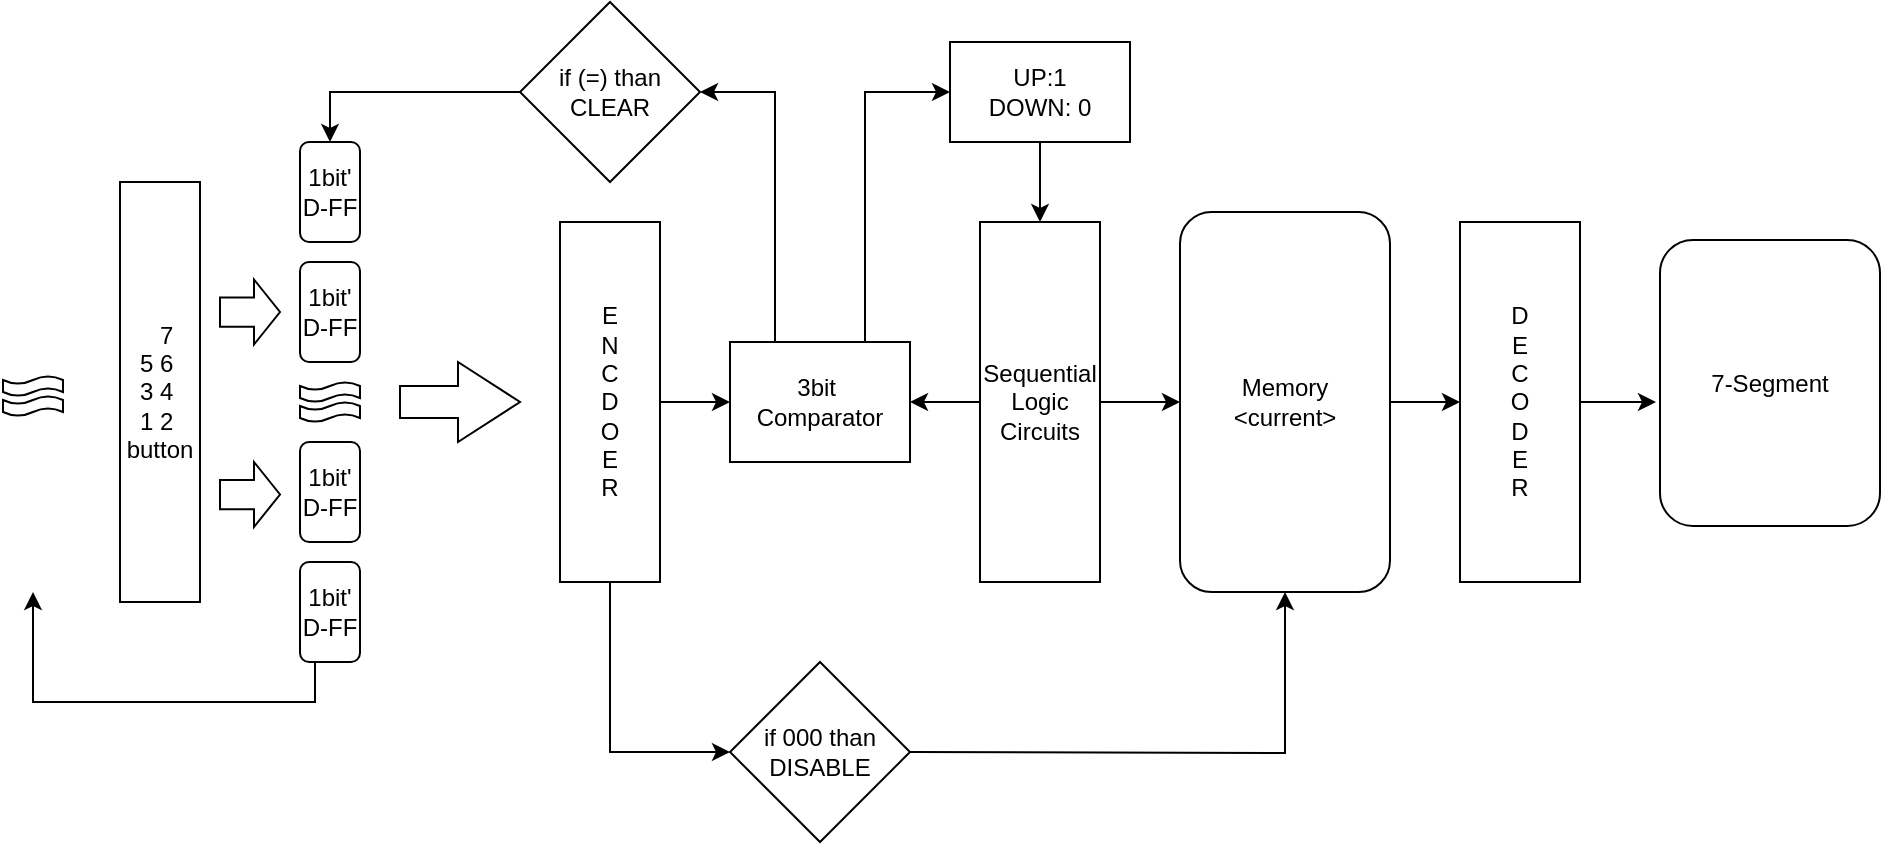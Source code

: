 <mxfile version="14.7.6" type="github">
  <diagram id="SuwwIZp0iLZIKjvh0JOB" name="Page-1">
    <mxGraphModel dx="1372" dy="794" grid="1" gridSize="10" guides="1" tooltips="1" connect="1" arrows="1" fold="1" page="1" pageScale="1" pageWidth="827" pageHeight="1169" math="0" shadow="0">
      <root>
        <mxCell id="0" />
        <mxCell id="1" parent="0" />
        <mxCell id="rc-veW3gdyn9Ay4r5dE2-104" style="edgeStyle=orthogonalEdgeStyle;rounded=0;orthogonalLoop=1;jettySize=auto;html=1;exitX=1;exitY=0.5;exitDx=0;exitDy=0;entryX=0;entryY=0.5;entryDx=0;entryDy=0;" edge="1" parent="1" source="rc-veW3gdyn9Ay4r5dE2-3" target="rc-veW3gdyn9Ay4r5dE2-39">
          <mxGeometry relative="1" as="geometry" />
        </mxCell>
        <mxCell id="rc-veW3gdyn9Ay4r5dE2-124" style="edgeStyle=orthogonalEdgeStyle;rounded=0;orthogonalLoop=1;jettySize=auto;html=1;exitX=0;exitY=0.5;exitDx=0;exitDy=0;entryX=1;entryY=0.5;entryDx=0;entryDy=0;" edge="1" parent="1" source="rc-veW3gdyn9Ay4r5dE2-3" target="rc-veW3gdyn9Ay4r5dE2-6">
          <mxGeometry relative="1" as="geometry" />
        </mxCell>
        <mxCell id="rc-veW3gdyn9Ay4r5dE2-3" value="Sequential&lt;br&gt;Logic Circuits" style="rounded=1;whiteSpace=wrap;html=1;arcSize=0;" vertex="1" parent="1">
          <mxGeometry x="610" y="270" width="60" height="180" as="geometry" />
        </mxCell>
        <mxCell id="rc-veW3gdyn9Ay4r5dE2-100" style="edgeStyle=orthogonalEdgeStyle;rounded=0;orthogonalLoop=1;jettySize=auto;html=1;exitX=0.75;exitY=0;exitDx=0;exitDy=0;entryX=0;entryY=0.5;entryDx=0;entryDy=0;" edge="1" parent="1" source="rc-veW3gdyn9Ay4r5dE2-6" target="rc-veW3gdyn9Ay4r5dE2-21">
          <mxGeometry relative="1" as="geometry" />
        </mxCell>
        <mxCell id="rc-veW3gdyn9Ay4r5dE2-127" style="edgeStyle=orthogonalEdgeStyle;rounded=0;orthogonalLoop=1;jettySize=auto;html=1;exitX=0.25;exitY=0;exitDx=0;exitDy=0;entryX=1;entryY=0.5;entryDx=0;entryDy=0;" edge="1" parent="1" source="rc-veW3gdyn9Ay4r5dE2-6" target="rc-veW3gdyn9Ay4r5dE2-112">
          <mxGeometry relative="1" as="geometry" />
        </mxCell>
        <mxCell id="rc-veW3gdyn9Ay4r5dE2-6" value="3bit&amp;nbsp; Comparator" style="rounded=1;whiteSpace=wrap;html=1;arcSize=0;" vertex="1" parent="1">
          <mxGeometry x="485" y="330" width="90" height="60" as="geometry" />
        </mxCell>
        <mxCell id="rc-veW3gdyn9Ay4r5dE2-10" value="&amp;nbsp; 7&lt;br&gt;5 6&amp;nbsp;&lt;br&gt;3 4&amp;nbsp;&lt;br&gt;1 2&amp;nbsp;&lt;br&gt;button" style="rounded=1;whiteSpace=wrap;html=1;arcSize=0;" vertex="1" parent="1">
          <mxGeometry x="180" y="250" width="40" height="210" as="geometry" />
        </mxCell>
        <mxCell id="rc-veW3gdyn9Ay4r5dE2-114" style="edgeStyle=orthogonalEdgeStyle;rounded=0;orthogonalLoop=1;jettySize=auto;html=1;exitX=0.5;exitY=1;exitDx=0;exitDy=0;entryX=0;entryY=0.5;entryDx=0;entryDy=0;" edge="1" parent="1" source="rc-veW3gdyn9Ay4r5dE2-13" target="rc-veW3gdyn9Ay4r5dE2-111">
          <mxGeometry relative="1" as="geometry" />
        </mxCell>
        <mxCell id="rc-veW3gdyn9Ay4r5dE2-123" style="edgeStyle=orthogonalEdgeStyle;rounded=0;orthogonalLoop=1;jettySize=auto;html=1;exitX=1;exitY=0.5;exitDx=0;exitDy=0;entryX=0;entryY=0.5;entryDx=0;entryDy=0;" edge="1" parent="1" source="rc-veW3gdyn9Ay4r5dE2-13" target="rc-veW3gdyn9Ay4r5dE2-6">
          <mxGeometry relative="1" as="geometry" />
        </mxCell>
        <mxCell id="rc-veW3gdyn9Ay4r5dE2-13" value="E&lt;br&gt;N&lt;br&gt;C&lt;br&gt;D&lt;br&gt;O&lt;br&gt;E&lt;br&gt;R" style="rounded=1;whiteSpace=wrap;html=1;arcSize=0;" vertex="1" parent="1">
          <mxGeometry x="400" y="270" width="50" height="180" as="geometry" />
        </mxCell>
        <mxCell id="rc-veW3gdyn9Ay4r5dE2-14" value="7-Segment" style="rounded=1;whiteSpace=wrap;html=1;" vertex="1" parent="1">
          <mxGeometry x="950" y="279" width="110" height="143" as="geometry" />
        </mxCell>
        <mxCell id="rc-veW3gdyn9Ay4r5dE2-105" style="edgeStyle=orthogonalEdgeStyle;rounded=0;orthogonalLoop=1;jettySize=auto;html=1;exitX=1;exitY=0.5;exitDx=0;exitDy=0;entryX=-0.018;entryY=0.563;entryDx=0;entryDy=0;entryPerimeter=0;" edge="1" parent="1" source="rc-veW3gdyn9Ay4r5dE2-16" target="rc-veW3gdyn9Ay4r5dE2-14">
          <mxGeometry relative="1" as="geometry" />
        </mxCell>
        <mxCell id="rc-veW3gdyn9Ay4r5dE2-16" value="D&lt;br&gt;E&lt;br&gt;C&lt;br&gt;O&lt;br&gt;D&lt;br&gt;E&lt;br&gt;R" style="rounded=1;whiteSpace=wrap;html=1;arcSize=0;" vertex="1" parent="1">
          <mxGeometry x="850" y="270" width="60" height="180" as="geometry" />
        </mxCell>
        <mxCell id="rc-veW3gdyn9Ay4r5dE2-97" style="edgeStyle=orthogonalEdgeStyle;rounded=0;orthogonalLoop=1;jettySize=auto;html=1;exitX=0.25;exitY=1;exitDx=0;exitDy=0;entryX=0.5;entryY=1;entryDx=0;entryDy=0;" edge="1" parent="1" source="rc-veW3gdyn9Ay4r5dE2-17" target="rc-veW3gdyn9Ay4r5dE2-88">
          <mxGeometry relative="1" as="geometry" />
        </mxCell>
        <mxCell id="rc-veW3gdyn9Ay4r5dE2-17" value="1bit&#39;&lt;br&gt;D-FF" style="rounded=1;whiteSpace=wrap;html=1;" vertex="1" parent="1">
          <mxGeometry x="270" y="440" width="30" height="50" as="geometry" />
        </mxCell>
        <mxCell id="rc-veW3gdyn9Ay4r5dE2-130" style="edgeStyle=orthogonalEdgeStyle;rounded=0;orthogonalLoop=1;jettySize=auto;html=1;exitX=0.5;exitY=1;exitDx=0;exitDy=0;entryX=0.5;entryY=0;entryDx=0;entryDy=0;" edge="1" parent="1" source="rc-veW3gdyn9Ay4r5dE2-21" target="rc-veW3gdyn9Ay4r5dE2-3">
          <mxGeometry relative="1" as="geometry" />
        </mxCell>
        <mxCell id="rc-veW3gdyn9Ay4r5dE2-21" value="UP:1&lt;br&gt;DOWN: 0" style="rounded=1;whiteSpace=wrap;html=1;arcSize=0;" vertex="1" parent="1">
          <mxGeometry x="595" y="180" width="90" height="50" as="geometry" />
        </mxCell>
        <mxCell id="rc-veW3gdyn9Ay4r5dE2-22" value="" style="html=1;shadow=0;dashed=0;align=center;verticalAlign=middle;shape=mxgraph.arrows2.arrow;dy=0.6;dx=31;notch=0;rotation=0;" vertex="1" parent="1">
          <mxGeometry x="320" y="340" width="60" height="40" as="geometry" />
        </mxCell>
        <mxCell id="rc-veW3gdyn9Ay4r5dE2-25" value="" style="shape=tape;whiteSpace=wrap;html=1;direction=south;rotation=90;" vertex="1" parent="1">
          <mxGeometry x="280" y="340" width="10" height="30" as="geometry" />
        </mxCell>
        <mxCell id="rc-veW3gdyn9Ay4r5dE2-30" value="" style="shape=image;html=1;verticalAlign=top;verticalLabelPosition=bottom;labelBackgroundColor=#ffffff;imageAspect=0;aspect=fixed;image=https://cdn2.iconfinder.com/data/icons/electronic-13/480/6-electronic-led-icon-2-128.png;rounded=0;glass=0;sketch=0;fillColor=none;" vertex="1" parent="1">
          <mxGeometry x="120" y="265" width="33" height="33" as="geometry" />
        </mxCell>
        <mxCell id="rc-veW3gdyn9Ay4r5dE2-31" value="" style="shape=image;html=1;verticalAlign=top;verticalLabelPosition=bottom;labelBackgroundColor=#ffffff;imageAspect=0;aspect=fixed;image=https://cdn2.iconfinder.com/data/icons/electronic-13/480/6-electronic-led-icon-2-128.png;rounded=0;glass=0;sketch=0;fillColor=none;" vertex="1" parent="1">
          <mxGeometry x="120" y="304" width="33" height="33" as="geometry" />
        </mxCell>
        <mxCell id="rc-veW3gdyn9Ay4r5dE2-32" value="" style="shape=image;html=1;verticalAlign=top;verticalLabelPosition=bottom;labelBackgroundColor=#ffffff;imageAspect=0;aspect=fixed;image=https://cdn2.iconfinder.com/data/icons/electronic-13/480/6-electronic-led-icon-2-128.png;rounded=0;glass=0;sketch=0;fillColor=none;" vertex="1" parent="1">
          <mxGeometry x="120" y="382" width="33" height="33" as="geometry" />
        </mxCell>
        <mxCell id="rc-veW3gdyn9Ay4r5dE2-110" style="edgeStyle=orthogonalEdgeStyle;rounded=0;orthogonalLoop=1;jettySize=auto;html=1;exitX=1;exitY=0.5;exitDx=0;exitDy=0;entryX=0.5;entryY=1;entryDx=0;entryDy=0;" edge="1" parent="1" target="rc-veW3gdyn9Ay4r5dE2-39">
          <mxGeometry relative="1" as="geometry">
            <mxPoint x="575" y="535" as="sourcePoint" />
          </mxGeometry>
        </mxCell>
        <mxCell id="rc-veW3gdyn9Ay4r5dE2-109" style="edgeStyle=orthogonalEdgeStyle;rounded=0;orthogonalLoop=1;jettySize=auto;html=1;exitX=1;exitY=0.5;exitDx=0;exitDy=0;entryX=0;entryY=0.5;entryDx=0;entryDy=0;" edge="1" parent="1" source="rc-veW3gdyn9Ay4r5dE2-39" target="rc-veW3gdyn9Ay4r5dE2-16">
          <mxGeometry relative="1" as="geometry" />
        </mxCell>
        <mxCell id="rc-veW3gdyn9Ay4r5dE2-39" value="Memory&lt;br&gt;&amp;lt;current&amp;gt;" style="rounded=1;whiteSpace=wrap;html=1;" vertex="1" parent="1">
          <mxGeometry x="710" y="265" width="105" height="190" as="geometry" />
        </mxCell>
        <mxCell id="rc-veW3gdyn9Ay4r5dE2-79" value="1bit&#39;&lt;br&gt;D-FF" style="rounded=1;whiteSpace=wrap;html=1;" vertex="1" parent="1">
          <mxGeometry x="270" y="380" width="30" height="50" as="geometry" />
        </mxCell>
        <mxCell id="rc-veW3gdyn9Ay4r5dE2-80" value="1bit&#39;&lt;br&gt;D-FF" style="rounded=1;whiteSpace=wrap;html=1;" vertex="1" parent="1">
          <mxGeometry x="270" y="290" width="30" height="50" as="geometry" />
        </mxCell>
        <mxCell id="rc-veW3gdyn9Ay4r5dE2-81" value="1bit&#39;&lt;br&gt;D-FF" style="rounded=1;whiteSpace=wrap;html=1;" vertex="1" parent="1">
          <mxGeometry x="270" y="230" width="30" height="50" as="geometry" />
        </mxCell>
        <mxCell id="rc-veW3gdyn9Ay4r5dE2-84" value="" style="shape=tape;whiteSpace=wrap;html=1;direction=south;rotation=90;" vertex="1" parent="1">
          <mxGeometry x="280" y="350" width="10" height="30" as="geometry" />
        </mxCell>
        <mxCell id="rc-veW3gdyn9Ay4r5dE2-86" value="" style="shape=tape;whiteSpace=wrap;html=1;direction=south;rotation=90;" vertex="1" parent="1">
          <mxGeometry x="131.5" y="337" width="10" height="30" as="geometry" />
        </mxCell>
        <mxCell id="rc-veW3gdyn9Ay4r5dE2-87" value="" style="shape=tape;whiteSpace=wrap;html=1;direction=south;rotation=90;" vertex="1" parent="1">
          <mxGeometry x="131.5" y="347" width="10" height="30" as="geometry" />
        </mxCell>
        <mxCell id="rc-veW3gdyn9Ay4r5dE2-88" value="" style="shape=image;html=1;verticalAlign=top;verticalLabelPosition=bottom;labelBackgroundColor=#ffffff;imageAspect=0;aspect=fixed;image=https://cdn2.iconfinder.com/data/icons/electronic-13/480/6-electronic-led-icon-2-128.png;rounded=0;glass=0;sketch=0;fillColor=none;" vertex="1" parent="1">
          <mxGeometry x="120" y="422" width="33" height="33" as="geometry" />
        </mxCell>
        <mxCell id="rc-veW3gdyn9Ay4r5dE2-111" value="&lt;span&gt;if 000 than&lt;/span&gt;&lt;br&gt;&lt;span&gt;DISABLE&lt;/span&gt;" style="rhombus;whiteSpace=wrap;html=1;" vertex="1" parent="1">
          <mxGeometry x="485" y="490" width="90" height="90" as="geometry" />
        </mxCell>
        <mxCell id="rc-veW3gdyn9Ay4r5dE2-128" style="edgeStyle=orthogonalEdgeStyle;rounded=0;orthogonalLoop=1;jettySize=auto;html=1;exitX=0;exitY=0.5;exitDx=0;exitDy=0;entryX=0.5;entryY=0;entryDx=0;entryDy=0;" edge="1" parent="1" source="rc-veW3gdyn9Ay4r5dE2-112" target="rc-veW3gdyn9Ay4r5dE2-81">
          <mxGeometry relative="1" as="geometry" />
        </mxCell>
        <mxCell id="rc-veW3gdyn9Ay4r5dE2-112" value="if (=) than&lt;br&gt;CLEAR" style="rhombus;whiteSpace=wrap;html=1;" vertex="1" parent="1">
          <mxGeometry x="380" y="160" width="90" height="90" as="geometry" />
        </mxCell>
        <mxCell id="rc-veW3gdyn9Ay4r5dE2-143" value="" style="html=1;shadow=0;dashed=0;align=center;verticalAlign=middle;shape=mxgraph.arrows2.arrow;dy=0.55;dx=13;notch=0;rotation=0;" vertex="1" parent="1">
          <mxGeometry x="230" y="298.75" width="30" height="32.5" as="geometry" />
        </mxCell>
        <mxCell id="rc-veW3gdyn9Ay4r5dE2-144" value="" style="html=1;shadow=0;dashed=0;align=center;verticalAlign=middle;shape=mxgraph.arrows2.arrow;dy=0.55;dx=13;notch=0;rotation=0;" vertex="1" parent="1">
          <mxGeometry x="230" y="390" width="30" height="32.5" as="geometry" />
        </mxCell>
      </root>
    </mxGraphModel>
  </diagram>
</mxfile>
